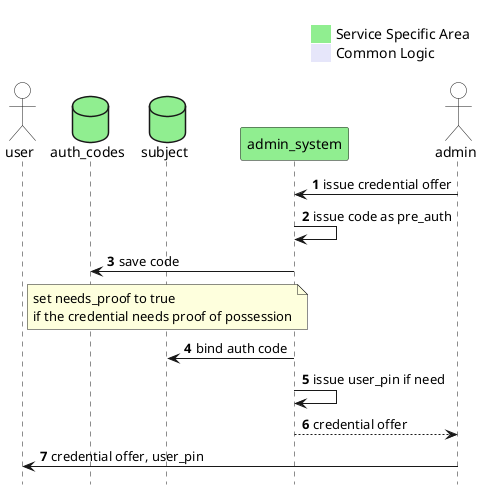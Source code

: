 ```puml
@startuml
autonumber
hide footbox

skinparam legendBackgroundColor #FFFFFF
skinparam legendBorderColor #FFFFFF
legend top right
    <#FFFFFF,#FFFFFF>|<#lightgreen>     | Service Specific Area|
    |<#e6e6fa>      | Common Logic |
end legend

actor user #white
database auth_codes #lightgreen
database auth_target as "subject" #lightgreen
participant admin_system #lightgreen
actor admin #white


admin -> admin_system: issue credential offer
admin_system -> admin_system: issue code as pre_auth
admin_system -> auth_codes: save code
note over auth_target
 set needs_proof to true
 if the credential needs proof of possession
end note
admin_system -> auth_target: bind auth code
admin_system -> admin_system: issue user_pin if need
admin_system --> admin: credential offer
admin -> user: credential offer, user_pin

@enduml
```
